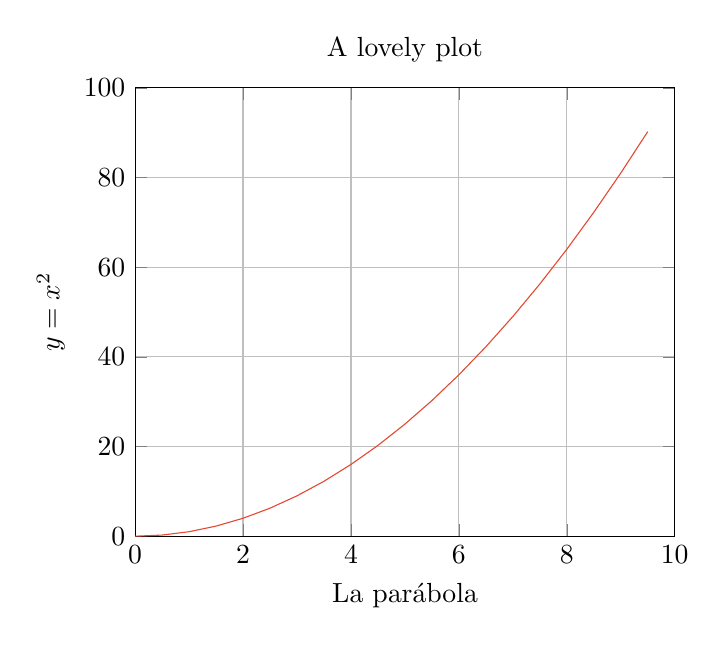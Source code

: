 % This file was created by matplotlib v0.1.0.
% Copyright (c) 2010--2014, Nico Schlömer <nico.schloemer@gmail.com>
% All rights reserved.
% 
% The lastest updates can be retrieved from
% 
% https://github.com/nschloe/matplotlib2tikz
% 
% where you can also submit bug reports and leavecomments.
% 
\begin{tikzpicture}

\definecolor{color0}{rgb}{0.886,0.29,0.2}

\begin{axis}[
title={A lovely plot},
xlabel={La parábola },
ylabel={$y=x^2$},
xmin=0, xmax=10,
ymin=0, ymax=100,
xmajorgrids,
ymajorgrids
]
\addplot [color0]
coordinates {
(0,0)
(0.5,0.25)
(1,1)
(1.5,2.25)
(2,4)
(2.5,6.25)
(3,9)
(3.5,12.25)
(4,16)
(4.5,20.25)
(5,25)
(5.5,30.25)
(6,36)
(6.5,42.25)
(7,49)
(7.5,56.25)
(8,64)
(8.5,72.25)
(9,81)
(9.5,90.25)

};
\path [draw=white, fill opacity=0] (axis cs:13,0)--(axis cs:13,0);

\path [draw=white, fill opacity=0] (axis cs:13,1)--(axis cs:13,1);

\path [draw=white, fill opacity=0] (axis cs:0,13)--(axis cs:0,13);

\path [draw=white, fill opacity=0] (axis cs:1,13)--(axis cs:1,13);

\end{axis}

\end{tikzpicture}